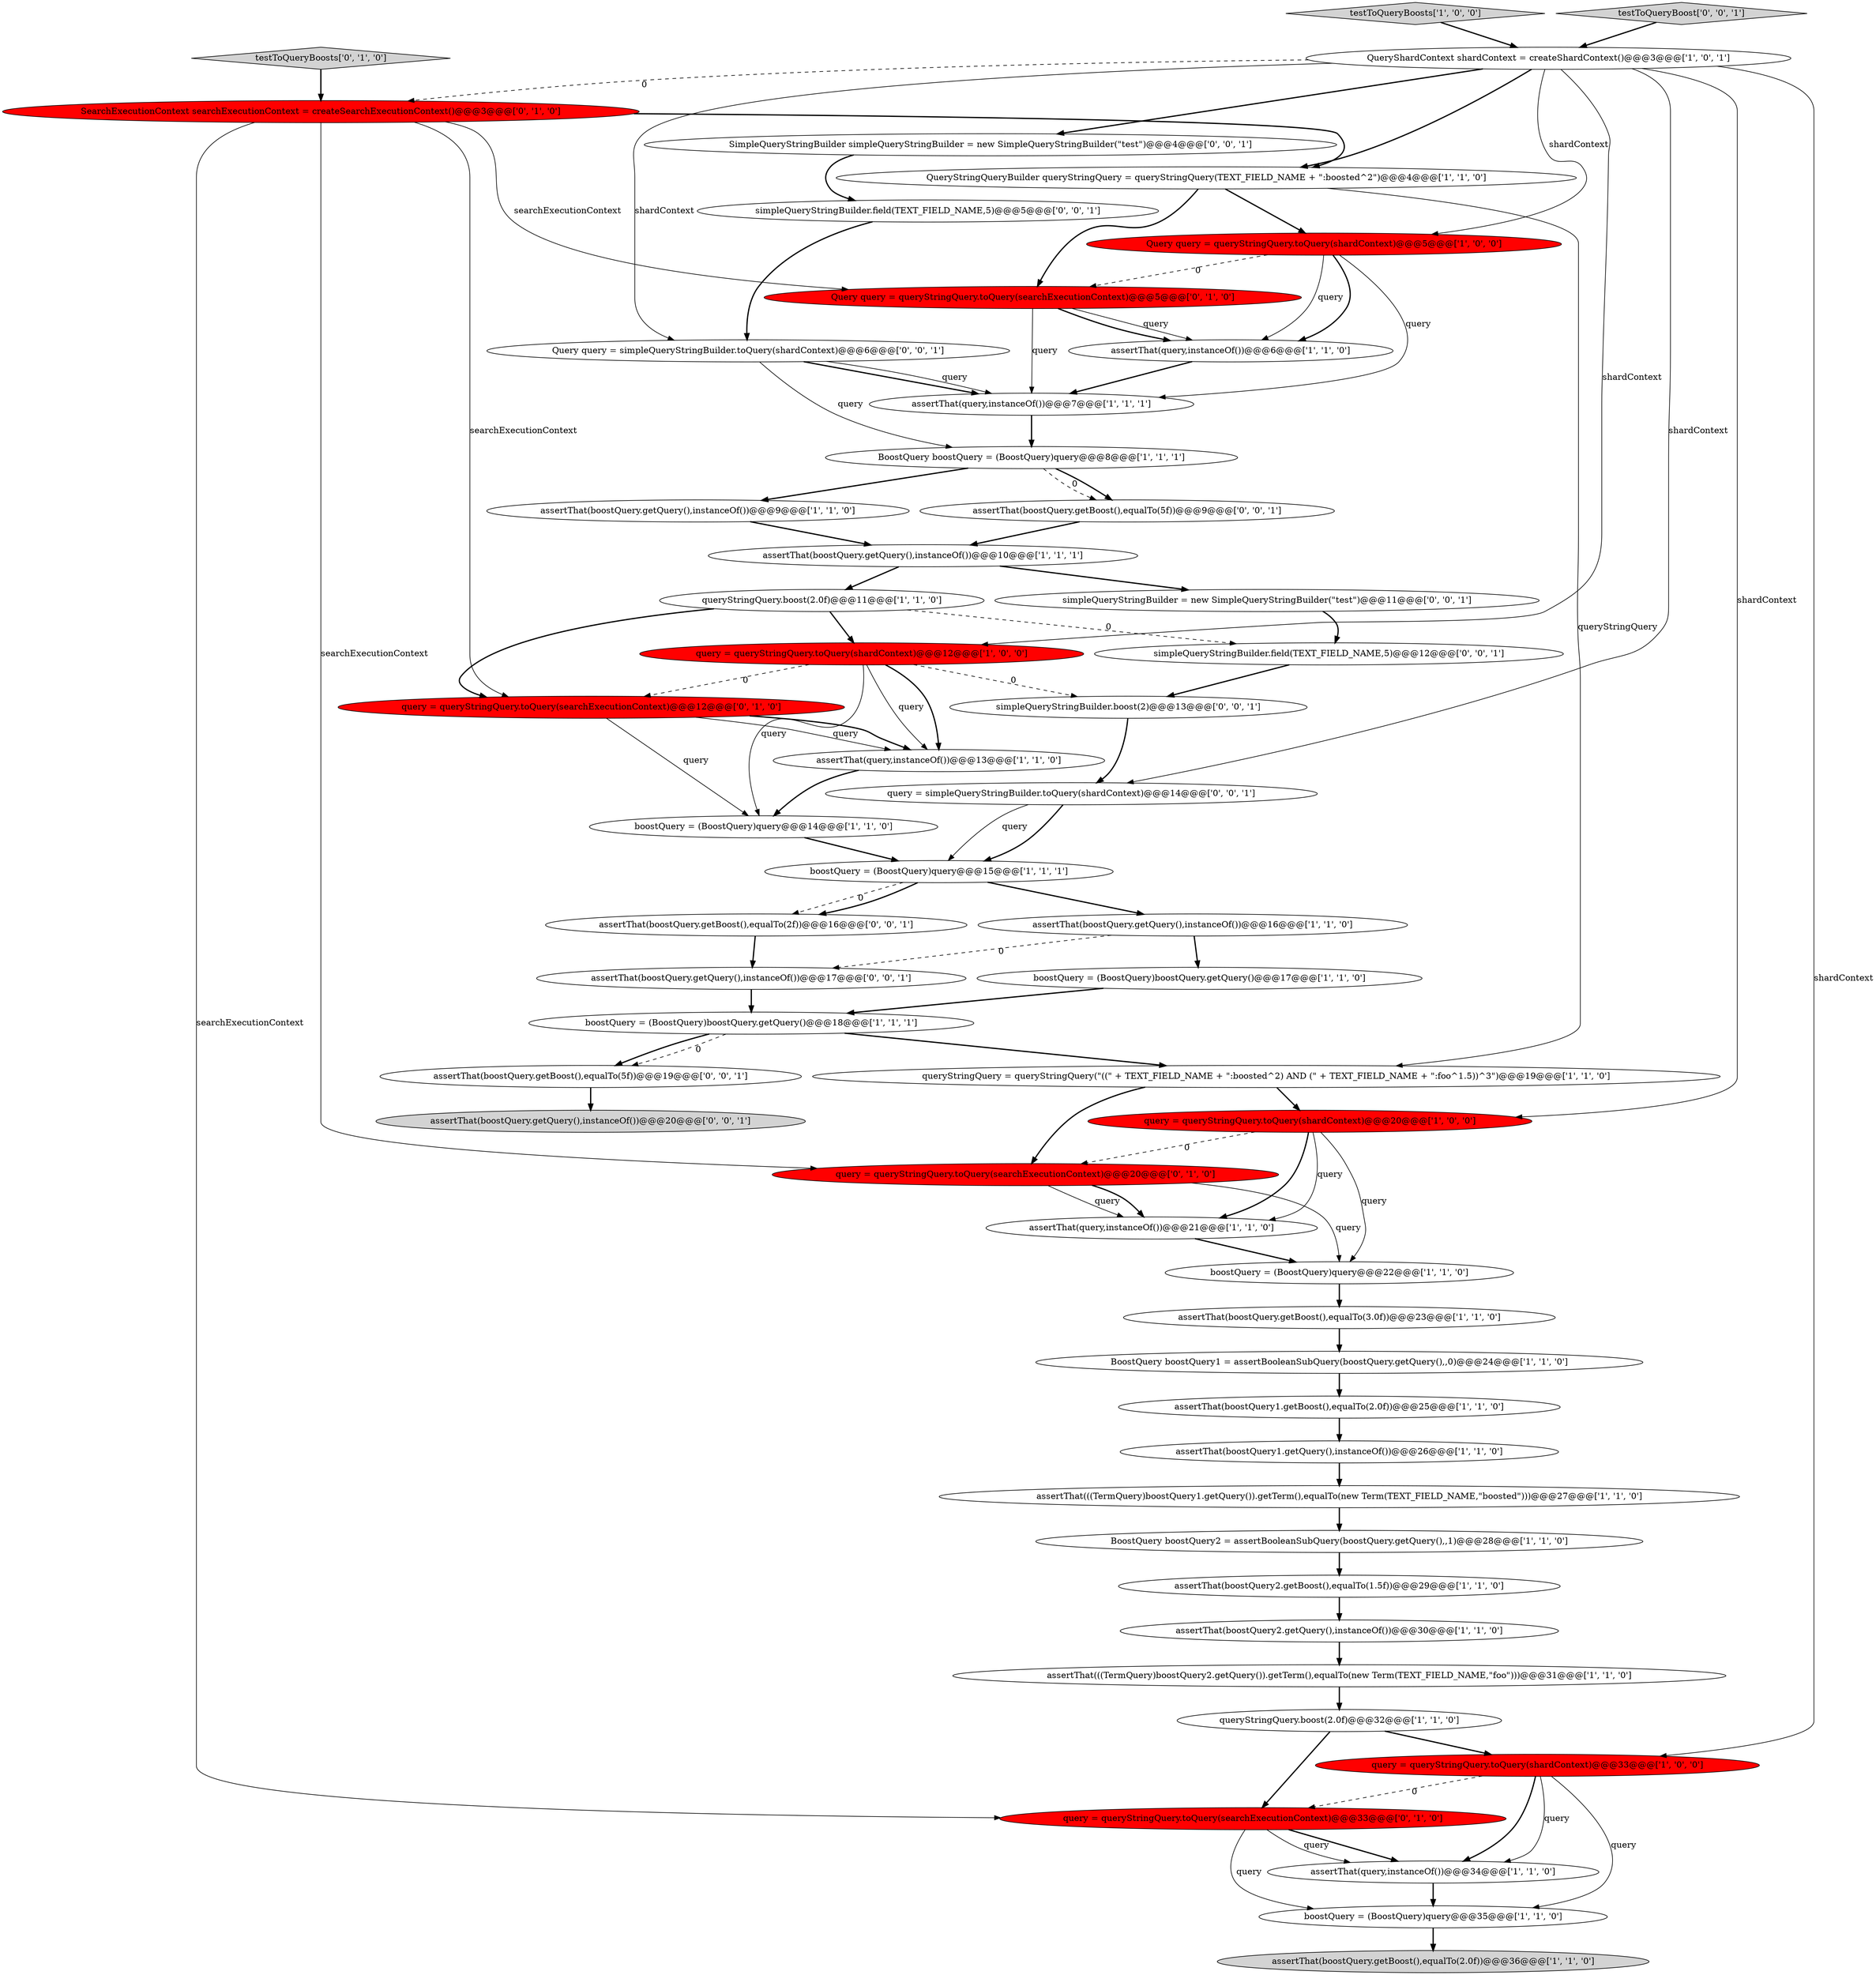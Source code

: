 digraph {
19 [style = filled, label = "query = queryStringQuery.toQuery(shardContext)@@@12@@@['1', '0', '0']", fillcolor = red, shape = ellipse image = "AAA1AAABBB1BBB"];
22 [style = filled, label = "query = queryStringQuery.toQuery(shardContext)@@@20@@@['1', '0', '0']", fillcolor = red, shape = ellipse image = "AAA1AAABBB1BBB"];
23 [style = filled, label = "boostQuery = (BoostQuery)query@@@22@@@['1', '1', '0']", fillcolor = white, shape = ellipse image = "AAA0AAABBB1BBB"];
16 [style = filled, label = "Query query = queryStringQuery.toQuery(shardContext)@@@5@@@['1', '0', '0']", fillcolor = red, shape = ellipse image = "AAA1AAABBB1BBB"];
1 [style = filled, label = "assertThat(((TermQuery)boostQuery1.getQuery()).getTerm(),equalTo(new Term(TEXT_FIELD_NAME,\"boosted\")))@@@27@@@['1', '1', '0']", fillcolor = white, shape = ellipse image = "AAA0AAABBB1BBB"];
47 [style = filled, label = "Query query = simpleQueryStringBuilder.toQuery(shardContext)@@@6@@@['0', '0', '1']", fillcolor = white, shape = ellipse image = "AAA0AAABBB3BBB"];
45 [style = filled, label = "simpleQueryStringBuilder.field(TEXT_FIELD_NAME,5)@@@12@@@['0', '0', '1']", fillcolor = white, shape = ellipse image = "AAA0AAABBB3BBB"];
32 [style = filled, label = "queryStringQuery.boost(2.0f)@@@32@@@['1', '1', '0']", fillcolor = white, shape = ellipse image = "AAA0AAABBB1BBB"];
43 [style = filled, label = "assertThat(boostQuery.getQuery(),instanceOf())@@@17@@@['0', '0', '1']", fillcolor = white, shape = ellipse image = "AAA0AAABBB3BBB"];
26 [style = filled, label = "assertThat(query,instanceOf())@@@34@@@['1', '1', '0']", fillcolor = white, shape = ellipse image = "AAA0AAABBB1BBB"];
9 [style = filled, label = "assertThat(boostQuery1.getQuery(),instanceOf())@@@26@@@['1', '1', '0']", fillcolor = white, shape = ellipse image = "AAA0AAABBB1BBB"];
25 [style = filled, label = "boostQuery = (BoostQuery)boostQuery.getQuery()@@@17@@@['1', '1', '0']", fillcolor = white, shape = ellipse image = "AAA0AAABBB1BBB"];
30 [style = filled, label = "BoostQuery boostQuery = (BoostQuery)query@@@8@@@['1', '1', '1']", fillcolor = white, shape = ellipse image = "AAA0AAABBB1BBB"];
31 [style = filled, label = "assertThat(query,instanceOf())@@@21@@@['1', '1', '0']", fillcolor = white, shape = ellipse image = "AAA0AAABBB1BBB"];
29 [style = filled, label = "assertThat(boostQuery2.getQuery(),instanceOf())@@@30@@@['1', '1', '0']", fillcolor = white, shape = ellipse image = "AAA0AAABBB1BBB"];
38 [style = filled, label = "Query query = queryStringQuery.toQuery(searchExecutionContext)@@@5@@@['0', '1', '0']", fillcolor = red, shape = ellipse image = "AAA1AAABBB2BBB"];
44 [style = filled, label = "assertThat(boostQuery.getBoost(),equalTo(5f))@@@9@@@['0', '0', '1']", fillcolor = white, shape = ellipse image = "AAA0AAABBB3BBB"];
51 [style = filled, label = "simpleQueryStringBuilder.field(TEXT_FIELD_NAME,5)@@@5@@@['0', '0', '1']", fillcolor = white, shape = ellipse image = "AAA0AAABBB3BBB"];
33 [style = filled, label = "assertThat(boostQuery.getQuery(),instanceOf())@@@9@@@['1', '1', '0']", fillcolor = white, shape = ellipse image = "AAA0AAABBB1BBB"];
50 [style = filled, label = "SimpleQueryStringBuilder simpleQueryStringBuilder = new SimpleQueryStringBuilder(\"test\")@@@4@@@['0', '0', '1']", fillcolor = white, shape = ellipse image = "AAA0AAABBB3BBB"];
0 [style = filled, label = "testToQueryBoosts['1', '0', '0']", fillcolor = lightgray, shape = diamond image = "AAA0AAABBB1BBB"];
37 [style = filled, label = "query = queryStringQuery.toQuery(searchExecutionContext)@@@33@@@['0', '1', '0']", fillcolor = red, shape = ellipse image = "AAA1AAABBB2BBB"];
53 [style = filled, label = "testToQueryBoost['0', '0', '1']", fillcolor = lightgray, shape = diamond image = "AAA0AAABBB3BBB"];
20 [style = filled, label = "assertThat(boostQuery.getQuery(),instanceOf())@@@10@@@['1', '1', '1']", fillcolor = white, shape = ellipse image = "AAA0AAABBB1BBB"];
8 [style = filled, label = "BoostQuery boostQuery1 = assertBooleanSubQuery(boostQuery.getQuery(),,0)@@@24@@@['1', '1', '0']", fillcolor = white, shape = ellipse image = "AAA0AAABBB1BBB"];
40 [style = filled, label = "testToQueryBoosts['0', '1', '0']", fillcolor = lightgray, shape = diamond image = "AAA0AAABBB2BBB"];
5 [style = filled, label = "QueryShardContext shardContext = createShardContext()@@@3@@@['1', '0', '1']", fillcolor = white, shape = ellipse image = "AAA0AAABBB1BBB"];
2 [style = filled, label = "assertThat(boostQuery2.getBoost(),equalTo(1.5f))@@@29@@@['1', '1', '0']", fillcolor = white, shape = ellipse image = "AAA0AAABBB1BBB"];
18 [style = filled, label = "assertThat(boostQuery1.getBoost(),equalTo(2.0f))@@@25@@@['1', '1', '0']", fillcolor = white, shape = ellipse image = "AAA0AAABBB1BBB"];
42 [style = filled, label = "assertThat(boostQuery.getBoost(),equalTo(2f))@@@16@@@['0', '0', '1']", fillcolor = white, shape = ellipse image = "AAA0AAABBB3BBB"];
49 [style = filled, label = "assertThat(boostQuery.getQuery(),instanceOf())@@@20@@@['0', '0', '1']", fillcolor = lightgray, shape = ellipse image = "AAA0AAABBB3BBB"];
14 [style = filled, label = "boostQuery = (BoostQuery)query@@@14@@@['1', '1', '0']", fillcolor = white, shape = ellipse image = "AAA0AAABBB1BBB"];
6 [style = filled, label = "queryStringQuery.boost(2.0f)@@@11@@@['1', '1', '0']", fillcolor = white, shape = ellipse image = "AAA0AAABBB1BBB"];
41 [style = filled, label = "simpleQueryStringBuilder = new SimpleQueryStringBuilder(\"test\")@@@11@@@['0', '0', '1']", fillcolor = white, shape = ellipse image = "AAA0AAABBB3BBB"];
12 [style = filled, label = "BoostQuery boostQuery2 = assertBooleanSubQuery(boostQuery.getQuery(),,1)@@@28@@@['1', '1', '0']", fillcolor = white, shape = ellipse image = "AAA0AAABBB1BBB"];
52 [style = filled, label = "simpleQueryStringBuilder.boost(2)@@@13@@@['0', '0', '1']", fillcolor = white, shape = ellipse image = "AAA0AAABBB3BBB"];
27 [style = filled, label = "assertThat(boostQuery.getBoost(),equalTo(3.0f))@@@23@@@['1', '1', '0']", fillcolor = white, shape = ellipse image = "AAA0AAABBB1BBB"];
4 [style = filled, label = "assertThat(boostQuery.getQuery(),instanceOf())@@@16@@@['1', '1', '0']", fillcolor = white, shape = ellipse image = "AAA0AAABBB1BBB"];
36 [style = filled, label = "query = queryStringQuery.toQuery(searchExecutionContext)@@@12@@@['0', '1', '0']", fillcolor = red, shape = ellipse image = "AAA1AAABBB2BBB"];
13 [style = filled, label = "boostQuery = (BoostQuery)query@@@35@@@['1', '1', '0']", fillcolor = white, shape = ellipse image = "AAA0AAABBB1BBB"];
11 [style = filled, label = "queryStringQuery = queryStringQuery(\"((\" + TEXT_FIELD_NAME + \":boosted^2) AND (\" + TEXT_FIELD_NAME + \":foo^1.5))^3\")@@@19@@@['1', '1', '0']", fillcolor = white, shape = ellipse image = "AAA0AAABBB1BBB"];
28 [style = filled, label = "assertThat(query,instanceOf())@@@7@@@['1', '1', '1']", fillcolor = white, shape = ellipse image = "AAA0AAABBB1BBB"];
3 [style = filled, label = "assertThat(query,instanceOf())@@@13@@@['1', '1', '0']", fillcolor = white, shape = ellipse image = "AAA0AAABBB1BBB"];
10 [style = filled, label = "assertThat(((TermQuery)boostQuery2.getQuery()).getTerm(),equalTo(new Term(TEXT_FIELD_NAME,\"foo\")))@@@31@@@['1', '1', '0']", fillcolor = white, shape = ellipse image = "AAA0AAABBB1BBB"];
21 [style = filled, label = "assertThat(query,instanceOf())@@@6@@@['1', '1', '0']", fillcolor = white, shape = ellipse image = "AAA0AAABBB1BBB"];
24 [style = filled, label = "QueryStringQueryBuilder queryStringQuery = queryStringQuery(TEXT_FIELD_NAME + \":boosted^2\")@@@4@@@['1', '1', '0']", fillcolor = white, shape = ellipse image = "AAA0AAABBB1BBB"];
15 [style = filled, label = "assertThat(boostQuery.getBoost(),equalTo(2.0f))@@@36@@@['1', '1', '0']", fillcolor = lightgray, shape = ellipse image = "AAA0AAABBB1BBB"];
17 [style = filled, label = "boostQuery = (BoostQuery)boostQuery.getQuery()@@@18@@@['1', '1', '1']", fillcolor = white, shape = ellipse image = "AAA0AAABBB1BBB"];
34 [style = filled, label = "query = queryStringQuery.toQuery(shardContext)@@@33@@@['1', '0', '0']", fillcolor = red, shape = ellipse image = "AAA1AAABBB1BBB"];
48 [style = filled, label = "assertThat(boostQuery.getBoost(),equalTo(5f))@@@19@@@['0', '0', '1']", fillcolor = white, shape = ellipse image = "AAA0AAABBB3BBB"];
35 [style = filled, label = "SearchExecutionContext searchExecutionContext = createSearchExecutionContext()@@@3@@@['0', '1', '0']", fillcolor = red, shape = ellipse image = "AAA1AAABBB2BBB"];
39 [style = filled, label = "query = queryStringQuery.toQuery(searchExecutionContext)@@@20@@@['0', '1', '0']", fillcolor = red, shape = ellipse image = "AAA1AAABBB2BBB"];
7 [style = filled, label = "boostQuery = (BoostQuery)query@@@15@@@['1', '1', '1']", fillcolor = white, shape = ellipse image = "AAA0AAABBB1BBB"];
46 [style = filled, label = "query = simpleQueryStringBuilder.toQuery(shardContext)@@@14@@@['0', '0', '1']", fillcolor = white, shape = ellipse image = "AAA0AAABBB3BBB"];
38->28 [style = solid, label="query"];
32->37 [style = bold, label=""];
4->25 [style = bold, label=""];
30->44 [style = dashed, label="0"];
37->13 [style = solid, label="query"];
35->36 [style = solid, label="searchExecutionContext"];
10->32 [style = bold, label=""];
32->34 [style = bold, label=""];
19->3 [style = solid, label="query"];
39->31 [style = solid, label="query"];
17->48 [style = dashed, label="0"];
21->28 [style = bold, label=""];
7->42 [style = dashed, label="0"];
14->7 [style = bold, label=""];
34->26 [style = solid, label="query"];
12->2 [style = bold, label=""];
5->35 [style = dashed, label="0"];
34->26 [style = bold, label=""];
39->31 [style = bold, label=""];
51->47 [style = bold, label=""];
46->7 [style = bold, label=""];
1->12 [style = bold, label=""];
41->45 [style = bold, label=""];
39->23 [style = solid, label="query"];
19->3 [style = bold, label=""];
22->23 [style = solid, label="query"];
47->30 [style = solid, label="query"];
48->49 [style = bold, label=""];
5->46 [style = solid, label="shardContext"];
35->37 [style = solid, label="searchExecutionContext"];
28->30 [style = bold, label=""];
37->26 [style = bold, label=""];
8->18 [style = bold, label=""];
47->28 [style = bold, label=""];
5->16 [style = solid, label="shardContext"];
19->52 [style = dashed, label="0"];
24->38 [style = bold, label=""];
22->31 [style = solid, label="query"];
34->13 [style = solid, label="query"];
26->13 [style = bold, label=""];
37->26 [style = solid, label="query"];
20->41 [style = bold, label=""];
6->45 [style = dashed, label="0"];
19->14 [style = solid, label="query"];
44->20 [style = bold, label=""];
18->9 [style = bold, label=""];
7->42 [style = bold, label=""];
13->15 [style = bold, label=""];
16->21 [style = solid, label="query"];
9->1 [style = bold, label=""];
45->52 [style = bold, label=""];
27->8 [style = bold, label=""];
30->44 [style = bold, label=""];
40->35 [style = bold, label=""];
52->46 [style = bold, label=""];
30->33 [style = bold, label=""];
7->4 [style = bold, label=""];
25->17 [style = bold, label=""];
35->24 [style = bold, label=""];
43->17 [style = bold, label=""];
4->43 [style = dashed, label="0"];
5->24 [style = bold, label=""];
11->22 [style = bold, label=""];
5->19 [style = solid, label="shardContext"];
36->3 [style = solid, label="query"];
29->10 [style = bold, label=""];
5->34 [style = solid, label="shardContext"];
35->38 [style = solid, label="searchExecutionContext"];
0->5 [style = bold, label=""];
16->38 [style = dashed, label="0"];
31->23 [style = bold, label=""];
42->43 [style = bold, label=""];
33->20 [style = bold, label=""];
23->27 [style = bold, label=""];
53->5 [style = bold, label=""];
3->14 [style = bold, label=""];
22->31 [style = bold, label=""];
6->19 [style = bold, label=""];
20->6 [style = bold, label=""];
35->39 [style = solid, label="searchExecutionContext"];
6->36 [style = bold, label=""];
38->21 [style = solid, label="query"];
5->22 [style = solid, label="shardContext"];
24->16 [style = bold, label=""];
34->37 [style = dashed, label="0"];
19->36 [style = dashed, label="0"];
24->11 [style = solid, label="queryStringQuery"];
16->21 [style = bold, label=""];
50->51 [style = bold, label=""];
5->47 [style = solid, label="shardContext"];
17->48 [style = bold, label=""];
22->39 [style = dashed, label="0"];
11->39 [style = bold, label=""];
38->21 [style = bold, label=""];
36->14 [style = solid, label="query"];
16->28 [style = solid, label="query"];
47->28 [style = solid, label="query"];
5->50 [style = bold, label=""];
2->29 [style = bold, label=""];
46->7 [style = solid, label="query"];
17->11 [style = bold, label=""];
36->3 [style = bold, label=""];
}
